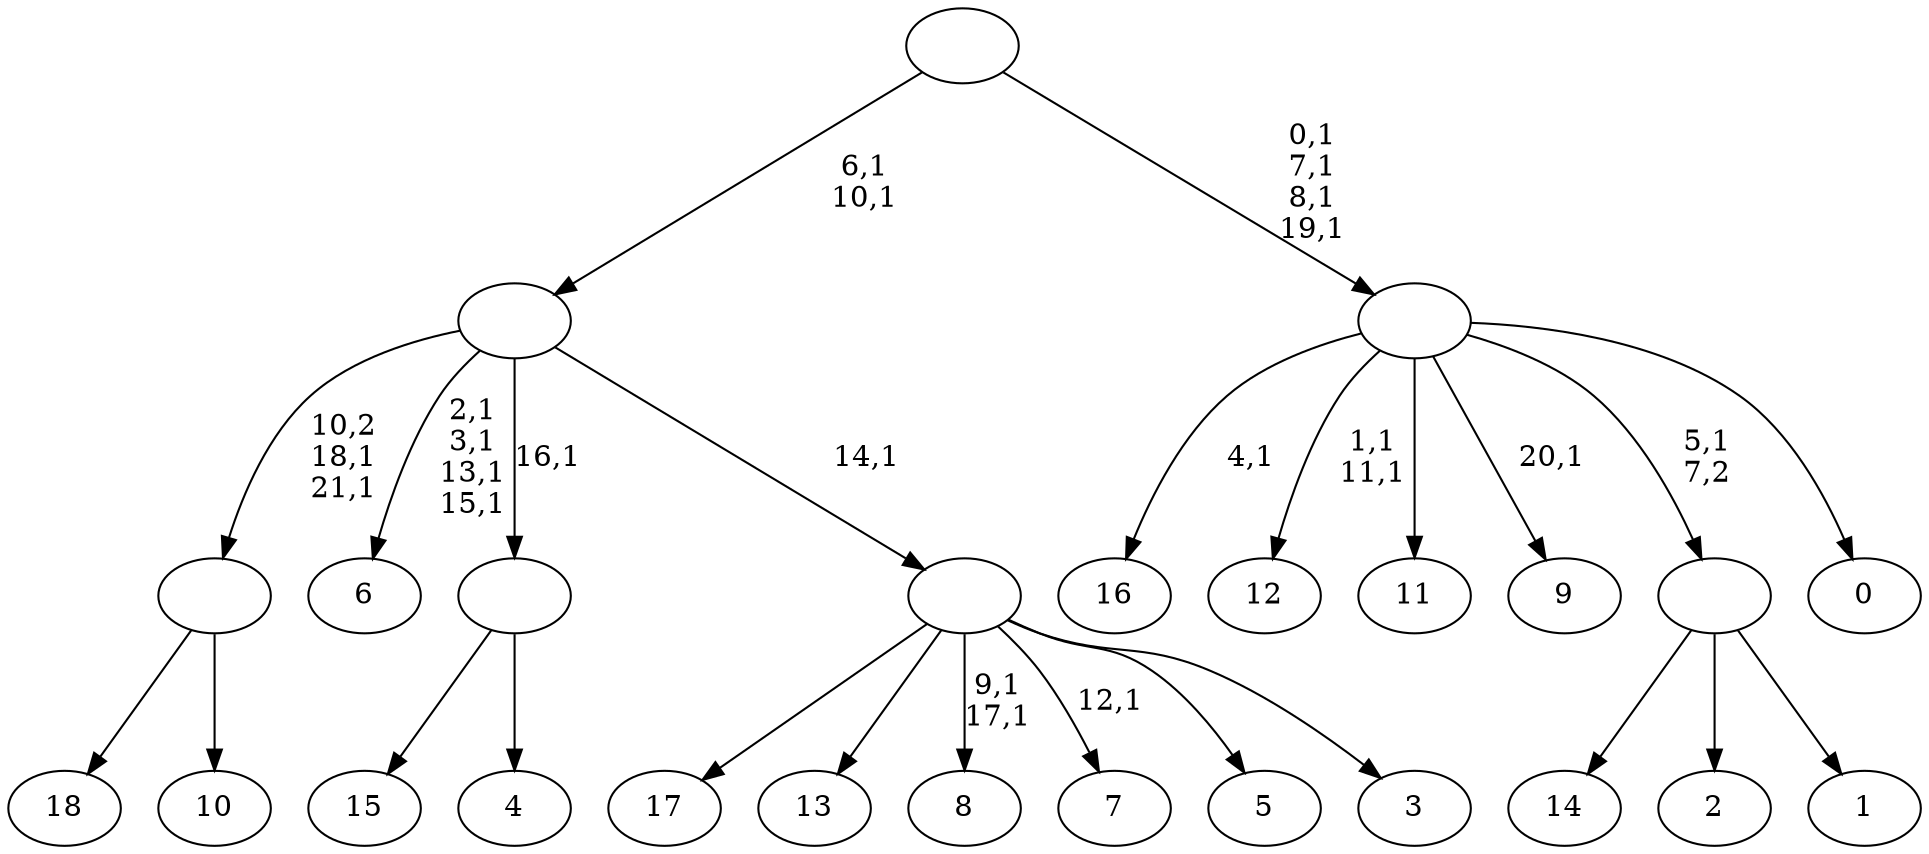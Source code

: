 digraph T {
	41 [label="18"]
	40 [label="17"]
	39 [label="16"]
	37 [label="15"]
	36 [label="14"]
	35 [label="13"]
	34 [label="12"]
	31 [label="11"]
	30 [label="10"]
	29 [label=""]
	27 [label="9"]
	25 [label="8"]
	22 [label="7"]
	20 [label="6"]
	15 [label="5"]
	14 [label="4"]
	13 [label=""]
	12 [label="3"]
	11 [label=""]
	10 [label=""]
	8 [label="2"]
	7 [label="1"]
	6 [label=""]
	5 [label="0"]
	4 [label=""]
	0 [label=""]
	29 -> 41 [label=""]
	29 -> 30 [label=""]
	13 -> 37 [label=""]
	13 -> 14 [label=""]
	11 -> 22 [label="12,1"]
	11 -> 25 [label="9,1\n17,1"]
	11 -> 40 [label=""]
	11 -> 35 [label=""]
	11 -> 15 [label=""]
	11 -> 12 [label=""]
	10 -> 20 [label="2,1\n3,1\n13,1\n15,1"]
	10 -> 29 [label="10,2\n18,1\n21,1"]
	10 -> 13 [label="16,1"]
	10 -> 11 [label="14,1"]
	6 -> 36 [label=""]
	6 -> 8 [label=""]
	6 -> 7 [label=""]
	4 -> 27 [label="20,1"]
	4 -> 34 [label="1,1\n11,1"]
	4 -> 39 [label="4,1"]
	4 -> 31 [label=""]
	4 -> 6 [label="5,1\n7,2"]
	4 -> 5 [label=""]
	0 -> 4 [label="0,1\n7,1\n8,1\n19,1"]
	0 -> 10 [label="6,1\n10,1"]
}
